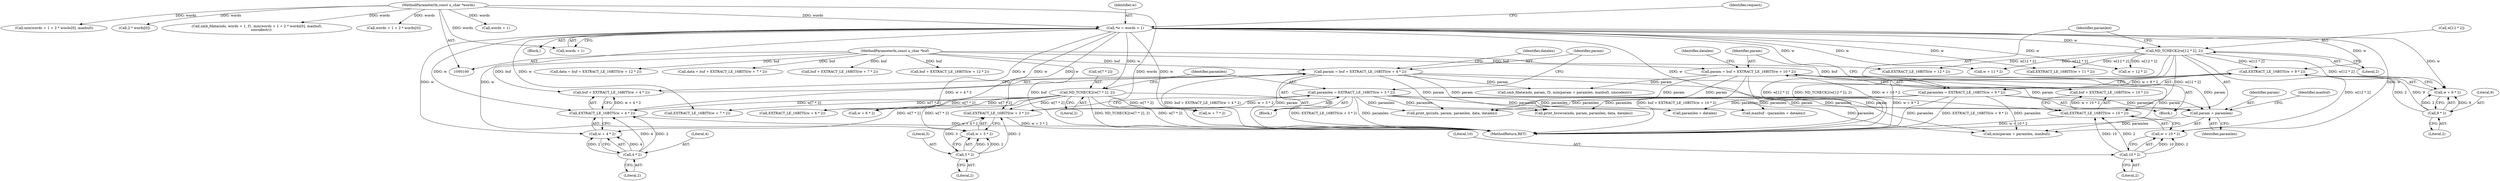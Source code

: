 digraph "0_tcpdump_96480ab95308cd9234b4f09b175ebf60e17792c6@pointer" {
"1000329" [label="(Call,param + paramlen)"];
"1000140" [label="(Call,param = buf + EXTRACT_LE_16BITS(w + 10 * 2))"];
"1000104" [label="(MethodParameterIn,const u_char *buf)"];
"1000144" [label="(Call,EXTRACT_LE_16BITS(w + 10 * 2))"];
"1000125" [label="(Call,ND_TCHECK2(w[12 * 2], 2))"];
"1000115" [label="(Call,*w = words + 1)"];
"1000102" [label="(MethodParameterIn,const u_char *words)"];
"1000147" [label="(Call,10 * 2)"];
"1000197" [label="(Call,param = buf + EXTRACT_LE_16BITS(w + 4 * 2))"];
"1000201" [label="(Call,EXTRACT_LE_16BITS(w + 4 * 2))"];
"1000182" [label="(Call,ND_TCHECK2(w[7 * 2], 2))"];
"1000204" [label="(Call,4 * 2)"];
"1000189" [label="(Call,paramlen = EXTRACT_LE_16BITS(w + 3 * 2))"];
"1000191" [label="(Call,EXTRACT_LE_16BITS(w + 3 * 2))"];
"1000194" [label="(Call,3 * 2)"];
"1000132" [label="(Call,paramlen = EXTRACT_LE_16BITS(w + 9 * 2))"];
"1000134" [label="(Call,EXTRACT_LE_16BITS(w + 9 * 2))"];
"1000137" [label="(Call,9 * 2)"];
"1000208" [label="(Identifier,datalen)"];
"1000189" [label="(Call,paramlen = EXTRACT_LE_16BITS(w + 3 * 2))"];
"1000162" [label="(Call,EXTRACT_LE_16BITS(w + 12 * 2))"];
"1000215" [label="(Call,data = buf + EXTRACT_LE_16BITS(w + 7 * 2))"];
"1000297" [label="(Call,print_browse(ndo, param, paramlen, data, datalen))"];
"1000183" [label="(Call,w[7 * 2])"];
"1000330" [label="(Identifier,param)"];
"1000153" [label="(Call,w + 11 * 2)"];
"1000151" [label="(Identifier,datalen)"];
"1000148" [label="(Literal,10)"];
"1000163" [label="(Call,w + 12 * 2)"];
"1000237" [label="(Call,smb_fdata(ndo, words + 1, f1, min(words + 1 + 2 * words[0], maxbuf),\n        unicodestr))"];
"1000244" [label="(Call,words + 1 + 2 * words[0])"];
"1000192" [label="(Call,w + 3 * 2)"];
"1000190" [label="(Identifier,paramlen)"];
"1000116" [label="(Identifier,w)"];
"1000117" [label="(Call,words + 1)"];
"1000141" [label="(Identifier,param)"];
"1000328" [label="(Call,min(param + paramlen, maxbuf))"];
"1000191" [label="(Call,EXTRACT_LE_16BITS(w + 3 * 2))"];
"1000139" [label="(Literal,2)"];
"1000140" [label="(Call,param = buf + EXTRACT_LE_16BITS(w + 10 * 2))"];
"1000137" [label="(Call,9 * 2)"];
"1000135" [label="(Call,w + 9 * 2)"];
"1000149" [label="(Literal,2)"];
"1000315" [label="(Call,print_ipc(ndo, param, paramlen, data, datalen))"];
"1000210" [label="(Call,w + 6 * 2)"];
"1000354" [label="(MethodReturn,RET)"];
"1000131" [label="(Literal,2)"];
"1000217" [label="(Call,buf + EXTRACT_LE_16BITS(w + 7 * 2))"];
"1000324" [label="(Call,smb_fdata(ndo, param, f3, min(param + paramlen, maxbuf), unicodestr))"];
"1000115" [label="(Call,*w = words + 1)"];
"1000160" [label="(Call,buf + EXTRACT_LE_16BITS(w + 12 * 2))"];
"1000188" [label="(Literal,2)"];
"1000280" [label="(Call,maxbuf - (paramlen + datalen))"];
"1000144" [label="(Call,EXTRACT_LE_16BITS(w + 10 * 2))"];
"1000332" [label="(Identifier,maxbuf)"];
"1000102" [label="(MethodParameterIn,const u_char *words)"];
"1000126" [label="(Call,w[12 * 2])"];
"1000158" [label="(Call,data = buf + EXTRACT_LE_16BITS(w + 12 * 2))"];
"1000201" [label="(Call,EXTRACT_LE_16BITS(w + 4 * 2))"];
"1000239" [label="(Call,words + 1)"];
"1000198" [label="(Identifier,param)"];
"1000195" [label="(Literal,3)"];
"1000182" [label="(Call,ND_TCHECK2(w[7 * 2], 2))"];
"1000145" [label="(Call,w + 10 * 2)"];
"1000125" [label="(Call,ND_TCHECK2(w[12 * 2], 2))"];
"1000282" [label="(Call,paramlen + datalen)"];
"1000206" [label="(Literal,2)"];
"1000205" [label="(Literal,4)"];
"1000331" [label="(Identifier,paramlen)"];
"1000219" [label="(Call,EXTRACT_LE_16BITS(w + 7 * 2))"];
"1000194" [label="(Call,3 * 2)"];
"1000181" [label="(Block,)"];
"1000138" [label="(Literal,9)"];
"1000123" [label="(Identifier,request)"];
"1000196" [label="(Literal,2)"];
"1000197" [label="(Call,param = buf + EXTRACT_LE_16BITS(w + 4 * 2))"];
"1000152" [label="(Call,EXTRACT_LE_16BITS(w + 11 * 2))"];
"1000124" [label="(Block,)"];
"1000106" [label="(Block,)"];
"1000147" [label="(Call,10 * 2)"];
"1000202" [label="(Call,w + 4 * 2)"];
"1000209" [label="(Call,EXTRACT_LE_16BITS(w + 6 * 2))"];
"1000243" [label="(Call,min(words + 1 + 2 * words[0], maxbuf))"];
"1000133" [label="(Identifier,paramlen)"];
"1000142" [label="(Call,buf + EXTRACT_LE_16BITS(w + 10 * 2))"];
"1000248" [label="(Call,2 * words[0])"];
"1000104" [label="(MethodParameterIn,const u_char *buf)"];
"1000199" [label="(Call,buf + EXTRACT_LE_16BITS(w + 4 * 2))"];
"1000204" [label="(Call,4 * 2)"];
"1000329" [label="(Call,param + paramlen)"];
"1000132" [label="(Call,paramlen = EXTRACT_LE_16BITS(w + 9 * 2))"];
"1000220" [label="(Call,w + 7 * 2)"];
"1000134" [label="(Call,EXTRACT_LE_16BITS(w + 9 * 2))"];
"1000329" -> "1000328"  [label="AST: "];
"1000329" -> "1000331"  [label="CFG: "];
"1000330" -> "1000329"  [label="AST: "];
"1000331" -> "1000329"  [label="AST: "];
"1000332" -> "1000329"  [label="CFG: "];
"1000329" -> "1000354"  [label="DDG: paramlen"];
"1000140" -> "1000329"  [label="DDG: param"];
"1000197" -> "1000329"  [label="DDG: param"];
"1000189" -> "1000329"  [label="DDG: paramlen"];
"1000132" -> "1000329"  [label="DDG: paramlen"];
"1000140" -> "1000124"  [label="AST: "];
"1000140" -> "1000142"  [label="CFG: "];
"1000141" -> "1000140"  [label="AST: "];
"1000142" -> "1000140"  [label="AST: "];
"1000151" -> "1000140"  [label="CFG: "];
"1000140" -> "1000354"  [label="DDG: buf + EXTRACT_LE_16BITS(w + 10 * 2)"];
"1000140" -> "1000354"  [label="DDG: param"];
"1000104" -> "1000140"  [label="DDG: buf"];
"1000144" -> "1000140"  [label="DDG: w + 10 * 2"];
"1000140" -> "1000297"  [label="DDG: param"];
"1000140" -> "1000315"  [label="DDG: param"];
"1000140" -> "1000324"  [label="DDG: param"];
"1000140" -> "1000328"  [label="DDG: param"];
"1000104" -> "1000100"  [label="AST: "];
"1000104" -> "1000354"  [label="DDG: buf"];
"1000104" -> "1000142"  [label="DDG: buf"];
"1000104" -> "1000158"  [label="DDG: buf"];
"1000104" -> "1000160"  [label="DDG: buf"];
"1000104" -> "1000197"  [label="DDG: buf"];
"1000104" -> "1000199"  [label="DDG: buf"];
"1000104" -> "1000215"  [label="DDG: buf"];
"1000104" -> "1000217"  [label="DDG: buf"];
"1000144" -> "1000142"  [label="AST: "];
"1000144" -> "1000145"  [label="CFG: "];
"1000145" -> "1000144"  [label="AST: "];
"1000142" -> "1000144"  [label="CFG: "];
"1000144" -> "1000354"  [label="DDG: w + 10 * 2"];
"1000144" -> "1000142"  [label="DDG: w + 10 * 2"];
"1000125" -> "1000144"  [label="DDG: w[12 * 2]"];
"1000115" -> "1000144"  [label="DDG: w"];
"1000147" -> "1000144"  [label="DDG: 10"];
"1000147" -> "1000144"  [label="DDG: 2"];
"1000125" -> "1000124"  [label="AST: "];
"1000125" -> "1000131"  [label="CFG: "];
"1000126" -> "1000125"  [label="AST: "];
"1000131" -> "1000125"  [label="AST: "];
"1000133" -> "1000125"  [label="CFG: "];
"1000125" -> "1000354"  [label="DDG: w[12 * 2]"];
"1000125" -> "1000354"  [label="DDG: ND_TCHECK2(w[12 * 2], 2)"];
"1000115" -> "1000125"  [label="DDG: w"];
"1000125" -> "1000134"  [label="DDG: w[12 * 2]"];
"1000125" -> "1000135"  [label="DDG: w[12 * 2]"];
"1000125" -> "1000145"  [label="DDG: w[12 * 2]"];
"1000125" -> "1000152"  [label="DDG: w[12 * 2]"];
"1000125" -> "1000153"  [label="DDG: w[12 * 2]"];
"1000125" -> "1000162"  [label="DDG: w[12 * 2]"];
"1000125" -> "1000163"  [label="DDG: w[12 * 2]"];
"1000115" -> "1000106"  [label="AST: "];
"1000115" -> "1000117"  [label="CFG: "];
"1000116" -> "1000115"  [label="AST: "];
"1000117" -> "1000115"  [label="AST: "];
"1000123" -> "1000115"  [label="CFG: "];
"1000102" -> "1000115"  [label="DDG: words"];
"1000115" -> "1000134"  [label="DDG: w"];
"1000115" -> "1000135"  [label="DDG: w"];
"1000115" -> "1000145"  [label="DDG: w"];
"1000115" -> "1000152"  [label="DDG: w"];
"1000115" -> "1000153"  [label="DDG: w"];
"1000115" -> "1000162"  [label="DDG: w"];
"1000115" -> "1000163"  [label="DDG: w"];
"1000115" -> "1000182"  [label="DDG: w"];
"1000115" -> "1000191"  [label="DDG: w"];
"1000115" -> "1000192"  [label="DDG: w"];
"1000115" -> "1000201"  [label="DDG: w"];
"1000115" -> "1000202"  [label="DDG: w"];
"1000115" -> "1000209"  [label="DDG: w"];
"1000115" -> "1000210"  [label="DDG: w"];
"1000115" -> "1000219"  [label="DDG: w"];
"1000115" -> "1000220"  [label="DDG: w"];
"1000102" -> "1000100"  [label="AST: "];
"1000102" -> "1000354"  [label="DDG: words"];
"1000102" -> "1000117"  [label="DDG: words"];
"1000102" -> "1000237"  [label="DDG: words"];
"1000102" -> "1000239"  [label="DDG: words"];
"1000102" -> "1000243"  [label="DDG: words"];
"1000102" -> "1000244"  [label="DDG: words"];
"1000102" -> "1000248"  [label="DDG: words"];
"1000147" -> "1000145"  [label="AST: "];
"1000147" -> "1000149"  [label="CFG: "];
"1000148" -> "1000147"  [label="AST: "];
"1000149" -> "1000147"  [label="AST: "];
"1000145" -> "1000147"  [label="CFG: "];
"1000147" -> "1000145"  [label="DDG: 10"];
"1000147" -> "1000145"  [label="DDG: 2"];
"1000197" -> "1000181"  [label="AST: "];
"1000197" -> "1000199"  [label="CFG: "];
"1000198" -> "1000197"  [label="AST: "];
"1000199" -> "1000197"  [label="AST: "];
"1000208" -> "1000197"  [label="CFG: "];
"1000197" -> "1000354"  [label="DDG: buf + EXTRACT_LE_16BITS(w + 4 * 2)"];
"1000197" -> "1000354"  [label="DDG: param"];
"1000201" -> "1000197"  [label="DDG: w + 4 * 2"];
"1000197" -> "1000297"  [label="DDG: param"];
"1000197" -> "1000315"  [label="DDG: param"];
"1000197" -> "1000324"  [label="DDG: param"];
"1000197" -> "1000328"  [label="DDG: param"];
"1000201" -> "1000199"  [label="AST: "];
"1000201" -> "1000202"  [label="CFG: "];
"1000202" -> "1000201"  [label="AST: "];
"1000199" -> "1000201"  [label="CFG: "];
"1000201" -> "1000354"  [label="DDG: w + 4 * 2"];
"1000201" -> "1000199"  [label="DDG: w + 4 * 2"];
"1000182" -> "1000201"  [label="DDG: w[7 * 2]"];
"1000204" -> "1000201"  [label="DDG: 4"];
"1000204" -> "1000201"  [label="DDG: 2"];
"1000182" -> "1000181"  [label="AST: "];
"1000182" -> "1000188"  [label="CFG: "];
"1000183" -> "1000182"  [label="AST: "];
"1000188" -> "1000182"  [label="AST: "];
"1000190" -> "1000182"  [label="CFG: "];
"1000182" -> "1000354"  [label="DDG: ND_TCHECK2(w[7 * 2], 2)"];
"1000182" -> "1000354"  [label="DDG: w[7 * 2]"];
"1000182" -> "1000191"  [label="DDG: w[7 * 2]"];
"1000182" -> "1000192"  [label="DDG: w[7 * 2]"];
"1000182" -> "1000202"  [label="DDG: w[7 * 2]"];
"1000182" -> "1000209"  [label="DDG: w[7 * 2]"];
"1000182" -> "1000210"  [label="DDG: w[7 * 2]"];
"1000182" -> "1000219"  [label="DDG: w[7 * 2]"];
"1000182" -> "1000220"  [label="DDG: w[7 * 2]"];
"1000204" -> "1000202"  [label="AST: "];
"1000204" -> "1000206"  [label="CFG: "];
"1000205" -> "1000204"  [label="AST: "];
"1000206" -> "1000204"  [label="AST: "];
"1000202" -> "1000204"  [label="CFG: "];
"1000204" -> "1000202"  [label="DDG: 4"];
"1000204" -> "1000202"  [label="DDG: 2"];
"1000189" -> "1000181"  [label="AST: "];
"1000189" -> "1000191"  [label="CFG: "];
"1000190" -> "1000189"  [label="AST: "];
"1000191" -> "1000189"  [label="AST: "];
"1000198" -> "1000189"  [label="CFG: "];
"1000189" -> "1000354"  [label="DDG: paramlen"];
"1000189" -> "1000354"  [label="DDG: EXTRACT_LE_16BITS(w + 3 * 2)"];
"1000191" -> "1000189"  [label="DDG: w + 3 * 2"];
"1000189" -> "1000280"  [label="DDG: paramlen"];
"1000189" -> "1000282"  [label="DDG: paramlen"];
"1000189" -> "1000297"  [label="DDG: paramlen"];
"1000189" -> "1000315"  [label="DDG: paramlen"];
"1000189" -> "1000328"  [label="DDG: paramlen"];
"1000191" -> "1000192"  [label="CFG: "];
"1000192" -> "1000191"  [label="AST: "];
"1000191" -> "1000354"  [label="DDG: w + 3 * 2"];
"1000194" -> "1000191"  [label="DDG: 3"];
"1000194" -> "1000191"  [label="DDG: 2"];
"1000194" -> "1000192"  [label="AST: "];
"1000194" -> "1000196"  [label="CFG: "];
"1000195" -> "1000194"  [label="AST: "];
"1000196" -> "1000194"  [label="AST: "];
"1000192" -> "1000194"  [label="CFG: "];
"1000194" -> "1000192"  [label="DDG: 3"];
"1000194" -> "1000192"  [label="DDG: 2"];
"1000132" -> "1000124"  [label="AST: "];
"1000132" -> "1000134"  [label="CFG: "];
"1000133" -> "1000132"  [label="AST: "];
"1000134" -> "1000132"  [label="AST: "];
"1000141" -> "1000132"  [label="CFG: "];
"1000132" -> "1000354"  [label="DDG: EXTRACT_LE_16BITS(w + 9 * 2)"];
"1000132" -> "1000354"  [label="DDG: paramlen"];
"1000134" -> "1000132"  [label="DDG: w + 9 * 2"];
"1000132" -> "1000280"  [label="DDG: paramlen"];
"1000132" -> "1000282"  [label="DDG: paramlen"];
"1000132" -> "1000297"  [label="DDG: paramlen"];
"1000132" -> "1000315"  [label="DDG: paramlen"];
"1000132" -> "1000328"  [label="DDG: paramlen"];
"1000134" -> "1000135"  [label="CFG: "];
"1000135" -> "1000134"  [label="AST: "];
"1000134" -> "1000354"  [label="DDG: w + 9 * 2"];
"1000137" -> "1000134"  [label="DDG: 9"];
"1000137" -> "1000134"  [label="DDG: 2"];
"1000137" -> "1000135"  [label="AST: "];
"1000137" -> "1000139"  [label="CFG: "];
"1000138" -> "1000137"  [label="AST: "];
"1000139" -> "1000137"  [label="AST: "];
"1000135" -> "1000137"  [label="CFG: "];
"1000137" -> "1000135"  [label="DDG: 9"];
"1000137" -> "1000135"  [label="DDG: 2"];
}
